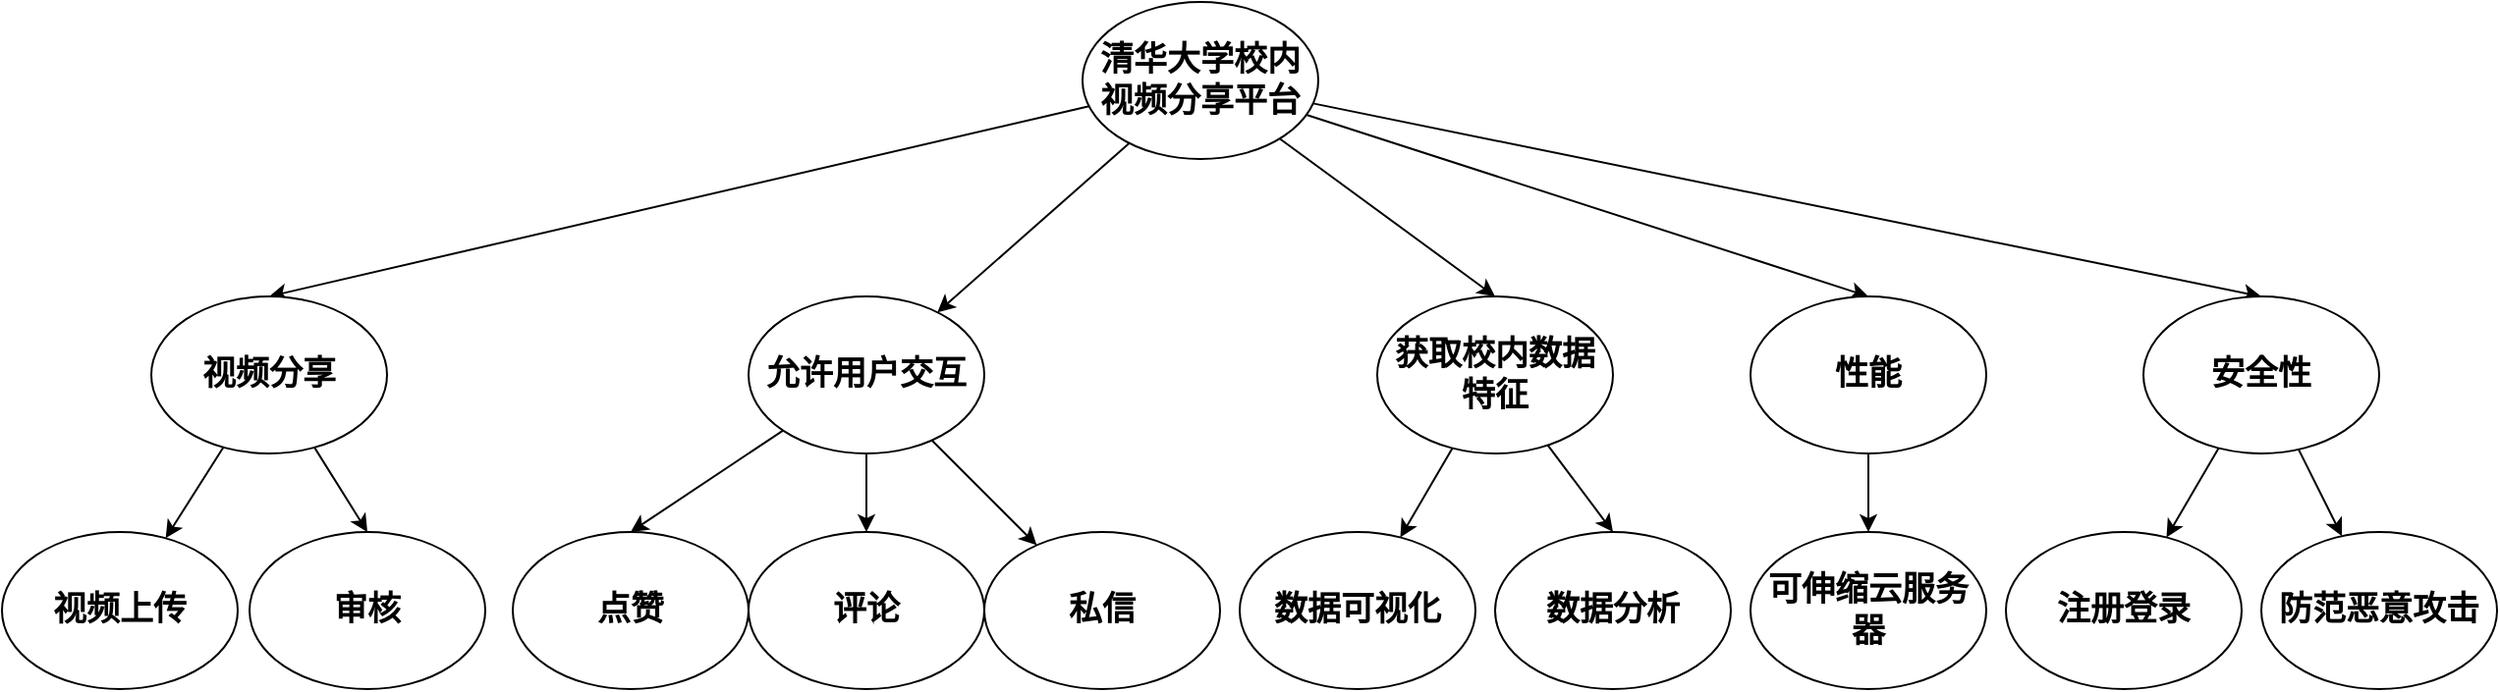 <mxfile version="22.1.0" type="github">
  <diagram name="第 1 页" id="5UsdjnFY7WK5ztOsF0Nz">
    <mxGraphModel dx="2070" dy="842" grid="1" gridSize="10" guides="1" tooltips="1" connect="1" arrows="1" fold="1" page="1" pageScale="1" pageWidth="827" pageHeight="1169" math="0" shadow="0">
      <root>
        <mxCell id="0" />
        <mxCell id="1" parent="0" />
        <mxCell id="as4QMCTj-aJG5uXCAyYw-7" value="" style="rounded=0;orthogonalLoop=1;jettySize=auto;html=1;" edge="1" parent="1" source="bOatdIjji8lzITyU7Xf5-1" target="as4QMCTj-aJG5uXCAyYw-3">
          <mxGeometry relative="1" as="geometry" />
        </mxCell>
        <mxCell id="as4QMCTj-aJG5uXCAyYw-9" style="shape=connector;rounded=0;orthogonalLoop=1;jettySize=auto;html=1;entryX=0.5;entryY=0;entryDx=0;entryDy=0;labelBackgroundColor=default;strokeColor=default;align=center;verticalAlign=middle;fontFamily=Helvetica;fontSize=11;fontColor=default;endArrow=classic;" edge="1" parent="1" source="bOatdIjji8lzITyU7Xf5-1" target="as4QMCTj-aJG5uXCAyYw-5">
          <mxGeometry relative="1" as="geometry" />
        </mxCell>
        <mxCell id="as4QMCTj-aJG5uXCAyYw-11" style="shape=connector;rounded=0;orthogonalLoop=1;jettySize=auto;html=1;entryX=0.5;entryY=0;entryDx=0;entryDy=0;labelBackgroundColor=default;strokeColor=default;align=center;verticalAlign=middle;fontFamily=Helvetica;fontSize=11;fontColor=default;endArrow=classic;" edge="1" parent="1" source="bOatdIjji8lzITyU7Xf5-1" target="as4QMCTj-aJG5uXCAyYw-1">
          <mxGeometry relative="1" as="geometry" />
        </mxCell>
        <mxCell id="as4QMCTj-aJG5uXCAyYw-14" style="shape=connector;rounded=0;orthogonalLoop=1;jettySize=auto;html=1;entryX=0.5;entryY=0;entryDx=0;entryDy=0;labelBackgroundColor=default;strokeColor=default;align=center;verticalAlign=middle;fontFamily=Helvetica;fontSize=11;fontColor=default;endArrow=classic;" edge="1" parent="1" source="bOatdIjji8lzITyU7Xf5-1" target="as4QMCTj-aJG5uXCAyYw-12">
          <mxGeometry relative="1" as="geometry" />
        </mxCell>
        <mxCell id="as4QMCTj-aJG5uXCAyYw-15" style="shape=connector;rounded=0;orthogonalLoop=1;jettySize=auto;html=1;entryX=0.5;entryY=0;entryDx=0;entryDy=0;labelBackgroundColor=default;strokeColor=default;align=center;verticalAlign=middle;fontFamily=Helvetica;fontSize=11;fontColor=default;endArrow=classic;" edge="1" parent="1" source="bOatdIjji8lzITyU7Xf5-1" target="as4QMCTj-aJG5uXCAyYw-13">
          <mxGeometry relative="1" as="geometry" />
        </mxCell>
        <mxCell id="bOatdIjji8lzITyU7Xf5-1" value="清华大学校内视频分享平台" style="ellipse;whiteSpace=wrap;html=1;fontFamily=宋体;fontStyle=1;fontSize=17;" parent="1" vertex="1">
          <mxGeometry x="150" y="50" width="120" height="80" as="geometry" />
        </mxCell>
        <mxCell id="as4QMCTj-aJG5uXCAyYw-18" style="shape=connector;rounded=0;orthogonalLoop=1;jettySize=auto;html=1;labelBackgroundColor=default;strokeColor=default;align=center;verticalAlign=middle;fontFamily=Helvetica;fontSize=11;fontColor=default;endArrow=classic;" edge="1" parent="1" source="as4QMCTj-aJG5uXCAyYw-1" target="as4QMCTj-aJG5uXCAyYw-16">
          <mxGeometry relative="1" as="geometry" />
        </mxCell>
        <mxCell id="as4QMCTj-aJG5uXCAyYw-19" style="shape=connector;rounded=0;orthogonalLoop=1;jettySize=auto;html=1;entryX=0.5;entryY=0;entryDx=0;entryDy=0;labelBackgroundColor=default;strokeColor=default;align=center;verticalAlign=middle;fontFamily=Helvetica;fontSize=11;fontColor=default;endArrow=classic;" edge="1" parent="1" source="as4QMCTj-aJG5uXCAyYw-1" target="as4QMCTj-aJG5uXCAyYw-17">
          <mxGeometry relative="1" as="geometry" />
        </mxCell>
        <mxCell id="as4QMCTj-aJG5uXCAyYw-1" value="视频分享" style="ellipse;whiteSpace=wrap;html=1;fontFamily=宋体;fontStyle=1;fontSize=17;" vertex="1" parent="1">
          <mxGeometry x="-324" y="200" width="120" height="80" as="geometry" />
        </mxCell>
        <mxCell id="as4QMCTj-aJG5uXCAyYw-26" style="shape=connector;rounded=0;orthogonalLoop=1;jettySize=auto;html=1;entryX=0.5;entryY=0;entryDx=0;entryDy=0;labelBackgroundColor=default;strokeColor=default;align=center;verticalAlign=middle;fontFamily=Helvetica;fontSize=11;fontColor=default;endArrow=classic;" edge="1" parent="1" source="as4QMCTj-aJG5uXCAyYw-3" target="as4QMCTj-aJG5uXCAyYw-21">
          <mxGeometry relative="1" as="geometry" />
        </mxCell>
        <mxCell id="as4QMCTj-aJG5uXCAyYw-27" style="shape=connector;rounded=0;orthogonalLoop=1;jettySize=auto;html=1;labelBackgroundColor=default;strokeColor=default;align=center;verticalAlign=middle;fontFamily=Helvetica;fontSize=11;fontColor=default;endArrow=classic;" edge="1" parent="1" source="as4QMCTj-aJG5uXCAyYw-3" target="as4QMCTj-aJG5uXCAyYw-23">
          <mxGeometry relative="1" as="geometry" />
        </mxCell>
        <mxCell id="as4QMCTj-aJG5uXCAyYw-28" value="" style="shape=connector;rounded=0;orthogonalLoop=1;jettySize=auto;html=1;labelBackgroundColor=default;strokeColor=default;align=center;verticalAlign=middle;fontFamily=Helvetica;fontSize=11;fontColor=default;endArrow=classic;" edge="1" parent="1" source="as4QMCTj-aJG5uXCAyYw-3" target="as4QMCTj-aJG5uXCAyYw-22">
          <mxGeometry relative="1" as="geometry" />
        </mxCell>
        <mxCell id="as4QMCTj-aJG5uXCAyYw-3" value="允许用户交互" style="ellipse;whiteSpace=wrap;html=1;fontFamily=宋体;fontStyle=1;fontSize=17;" vertex="1" parent="1">
          <mxGeometry x="-20" y="200" width="120" height="80" as="geometry" />
        </mxCell>
        <mxCell id="as4QMCTj-aJG5uXCAyYw-31" style="shape=connector;rounded=0;orthogonalLoop=1;jettySize=auto;html=1;labelBackgroundColor=default;strokeColor=default;align=center;verticalAlign=middle;fontFamily=Helvetica;fontSize=11;fontColor=default;endArrow=classic;" edge="1" parent="1" source="as4QMCTj-aJG5uXCAyYw-5" target="as4QMCTj-aJG5uXCAyYw-29">
          <mxGeometry relative="1" as="geometry" />
        </mxCell>
        <mxCell id="as4QMCTj-aJG5uXCAyYw-32" style="shape=connector;rounded=0;orthogonalLoop=1;jettySize=auto;html=1;entryX=0.5;entryY=0;entryDx=0;entryDy=0;labelBackgroundColor=default;strokeColor=default;align=center;verticalAlign=middle;fontFamily=Helvetica;fontSize=11;fontColor=default;endArrow=classic;" edge="1" parent="1" source="as4QMCTj-aJG5uXCAyYw-5" target="as4QMCTj-aJG5uXCAyYw-30">
          <mxGeometry relative="1" as="geometry" />
        </mxCell>
        <mxCell id="as4QMCTj-aJG5uXCAyYw-5" value="获取校内数据特征" style="ellipse;whiteSpace=wrap;html=1;fontFamily=宋体;fontStyle=1;fontSize=17;" vertex="1" parent="1">
          <mxGeometry x="300" y="200" width="120" height="80" as="geometry" />
        </mxCell>
        <mxCell id="as4QMCTj-aJG5uXCAyYw-34" style="shape=connector;rounded=0;orthogonalLoop=1;jettySize=auto;html=1;entryX=0.5;entryY=0;entryDx=0;entryDy=0;labelBackgroundColor=default;strokeColor=default;align=center;verticalAlign=middle;fontFamily=Helvetica;fontSize=11;fontColor=default;endArrow=classic;" edge="1" parent="1" source="as4QMCTj-aJG5uXCAyYw-12" target="as4QMCTj-aJG5uXCAyYw-33">
          <mxGeometry relative="1" as="geometry" />
        </mxCell>
        <mxCell id="as4QMCTj-aJG5uXCAyYw-12" value="性能" style="ellipse;whiteSpace=wrap;html=1;fontFamily=宋体;fontStyle=1;fontSize=17;" vertex="1" parent="1">
          <mxGeometry x="490" y="200" width="120" height="80" as="geometry" />
        </mxCell>
        <mxCell id="as4QMCTj-aJG5uXCAyYw-38" style="shape=connector;rounded=0;orthogonalLoop=1;jettySize=auto;html=1;labelBackgroundColor=default;strokeColor=default;align=center;verticalAlign=middle;fontFamily=Helvetica;fontSize=11;fontColor=default;endArrow=classic;" edge="1" parent="1" source="as4QMCTj-aJG5uXCAyYw-13" target="as4QMCTj-aJG5uXCAyYw-36">
          <mxGeometry relative="1" as="geometry" />
        </mxCell>
        <mxCell id="as4QMCTj-aJG5uXCAyYw-39" style="shape=connector;rounded=0;orthogonalLoop=1;jettySize=auto;html=1;labelBackgroundColor=default;strokeColor=default;align=center;verticalAlign=middle;fontFamily=Helvetica;fontSize=11;fontColor=default;endArrow=classic;" edge="1" parent="1" source="as4QMCTj-aJG5uXCAyYw-13" target="as4QMCTj-aJG5uXCAyYw-37">
          <mxGeometry relative="1" as="geometry" />
        </mxCell>
        <mxCell id="as4QMCTj-aJG5uXCAyYw-13" value="安全性" style="ellipse;whiteSpace=wrap;html=1;fontFamily=宋体;fontStyle=1;fontSize=17;" vertex="1" parent="1">
          <mxGeometry x="690" y="200" width="120" height="80" as="geometry" />
        </mxCell>
        <mxCell id="as4QMCTj-aJG5uXCAyYw-16" value="视频上传" style="ellipse;whiteSpace=wrap;html=1;fontFamily=宋体;fontStyle=1;fontSize=17;" vertex="1" parent="1">
          <mxGeometry x="-400" y="320" width="120" height="80" as="geometry" />
        </mxCell>
        <mxCell id="as4QMCTj-aJG5uXCAyYw-17" value="审核" style="ellipse;whiteSpace=wrap;html=1;fontFamily=宋体;fontStyle=1;fontSize=17;" vertex="1" parent="1">
          <mxGeometry x="-274" y="320" width="120" height="80" as="geometry" />
        </mxCell>
        <mxCell id="as4QMCTj-aJG5uXCAyYw-21" value="点赞" style="ellipse;whiteSpace=wrap;html=1;fontFamily=宋体;fontStyle=1;fontSize=17;" vertex="1" parent="1">
          <mxGeometry x="-140" y="320" width="120" height="80" as="geometry" />
        </mxCell>
        <mxCell id="as4QMCTj-aJG5uXCAyYw-22" value="评论" style="ellipse;whiteSpace=wrap;html=1;fontFamily=宋体;fontStyle=1;fontSize=17;" vertex="1" parent="1">
          <mxGeometry x="-20" y="320" width="120" height="80" as="geometry" />
        </mxCell>
        <mxCell id="as4QMCTj-aJG5uXCAyYw-23" value="私信" style="ellipse;whiteSpace=wrap;html=1;fontFamily=宋体;fontStyle=1;fontSize=17;" vertex="1" parent="1">
          <mxGeometry x="100" y="320" width="120" height="80" as="geometry" />
        </mxCell>
        <mxCell id="as4QMCTj-aJG5uXCAyYw-29" value="数据可视化" style="ellipse;whiteSpace=wrap;html=1;fontFamily=宋体;fontStyle=1;fontSize=17;" vertex="1" parent="1">
          <mxGeometry x="230" y="320" width="120" height="80" as="geometry" />
        </mxCell>
        <mxCell id="as4QMCTj-aJG5uXCAyYw-30" value="数据分析" style="ellipse;whiteSpace=wrap;html=1;fontFamily=宋体;fontStyle=1;fontSize=17;" vertex="1" parent="1">
          <mxGeometry x="360" y="320" width="120" height="80" as="geometry" />
        </mxCell>
        <mxCell id="as4QMCTj-aJG5uXCAyYw-33" value="可伸缩云服务器" style="ellipse;whiteSpace=wrap;html=1;fontFamily=宋体;fontStyle=1;fontSize=17;" vertex="1" parent="1">
          <mxGeometry x="490" y="320" width="120" height="80" as="geometry" />
        </mxCell>
        <mxCell id="as4QMCTj-aJG5uXCAyYw-36" value="注册登录" style="ellipse;whiteSpace=wrap;html=1;fontFamily=宋体;fontStyle=1;fontSize=17;" vertex="1" parent="1">
          <mxGeometry x="620" y="320" width="120" height="80" as="geometry" />
        </mxCell>
        <mxCell id="as4QMCTj-aJG5uXCAyYw-37" value="防范恶意攻击" style="ellipse;whiteSpace=wrap;html=1;fontFamily=宋体;fontStyle=1;fontSize=17;" vertex="1" parent="1">
          <mxGeometry x="750" y="320" width="120" height="80" as="geometry" />
        </mxCell>
      </root>
    </mxGraphModel>
  </diagram>
</mxfile>
